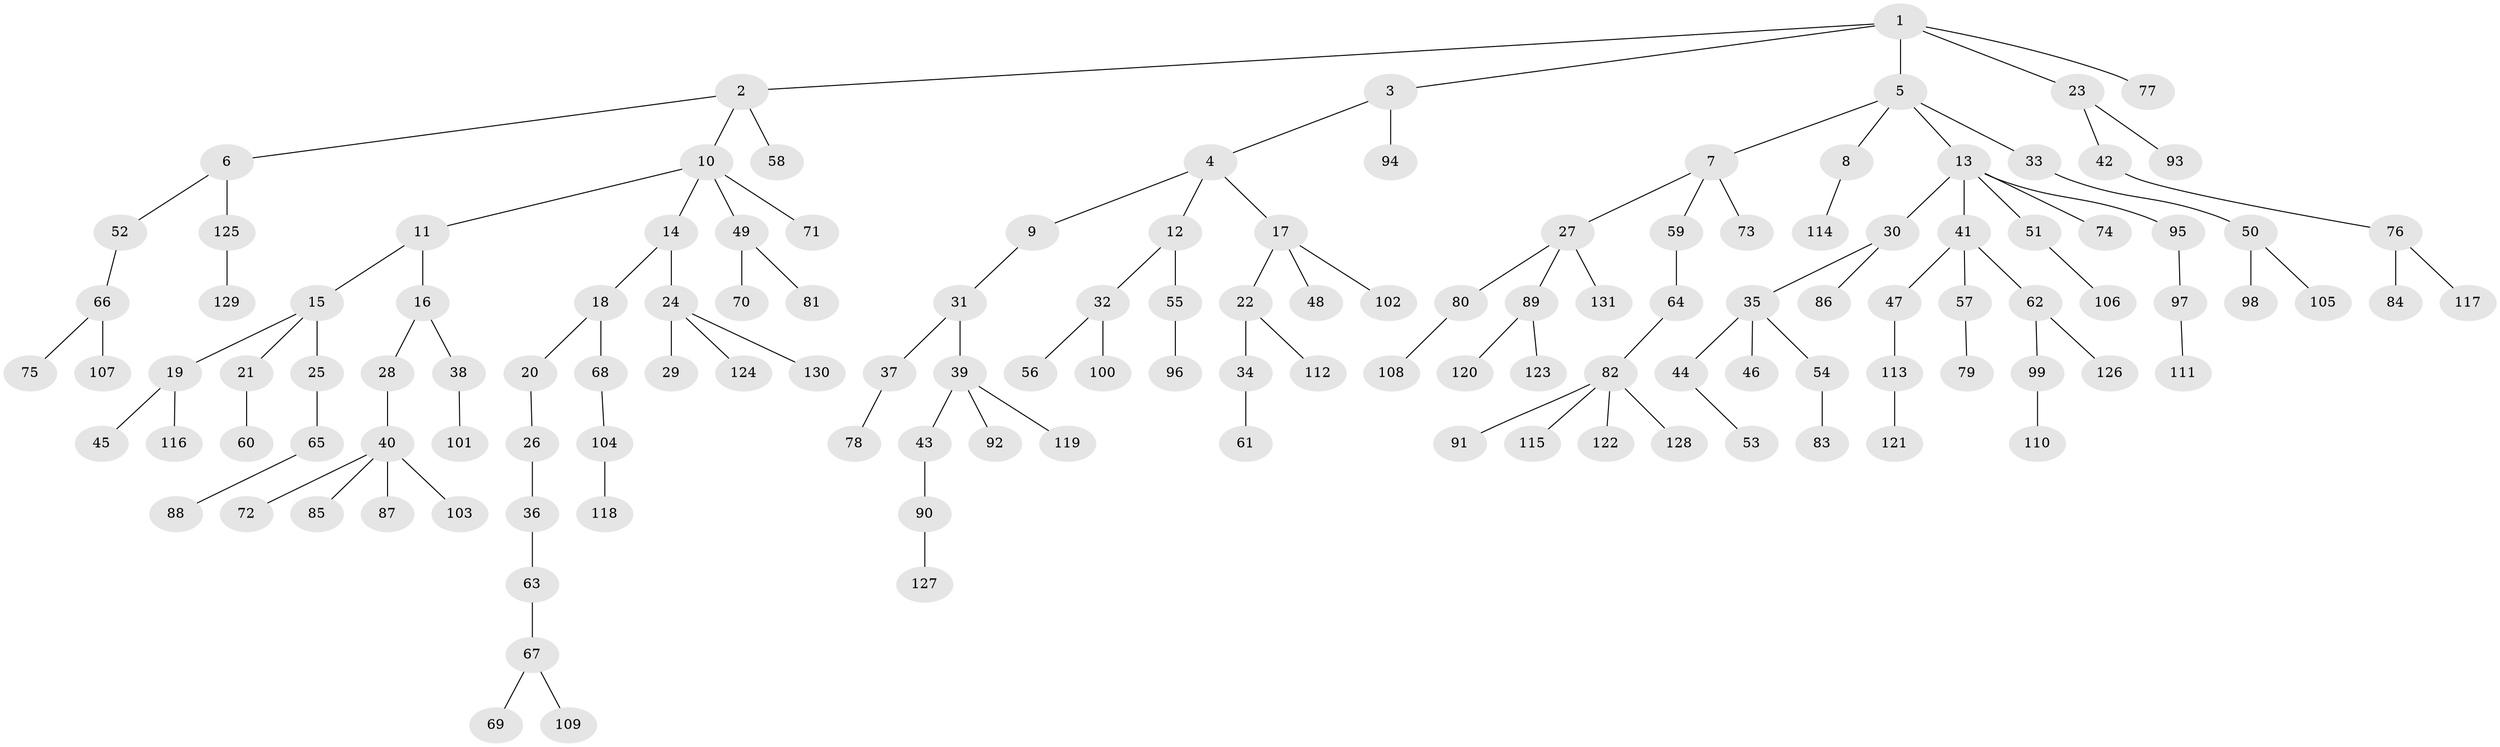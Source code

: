 // coarse degree distribution, {7: 0.03076923076923077, 3: 0.09230769230769231, 4: 0.046153846153846156, 5: 0.03076923076923077, 2: 0.2153846153846154, 9: 0.015384615384615385, 1: 0.5692307692307692}
// Generated by graph-tools (version 1.1) at 2025/19/03/04/25 18:19:21]
// undirected, 131 vertices, 130 edges
graph export_dot {
graph [start="1"]
  node [color=gray90,style=filled];
  1;
  2;
  3;
  4;
  5;
  6;
  7;
  8;
  9;
  10;
  11;
  12;
  13;
  14;
  15;
  16;
  17;
  18;
  19;
  20;
  21;
  22;
  23;
  24;
  25;
  26;
  27;
  28;
  29;
  30;
  31;
  32;
  33;
  34;
  35;
  36;
  37;
  38;
  39;
  40;
  41;
  42;
  43;
  44;
  45;
  46;
  47;
  48;
  49;
  50;
  51;
  52;
  53;
  54;
  55;
  56;
  57;
  58;
  59;
  60;
  61;
  62;
  63;
  64;
  65;
  66;
  67;
  68;
  69;
  70;
  71;
  72;
  73;
  74;
  75;
  76;
  77;
  78;
  79;
  80;
  81;
  82;
  83;
  84;
  85;
  86;
  87;
  88;
  89;
  90;
  91;
  92;
  93;
  94;
  95;
  96;
  97;
  98;
  99;
  100;
  101;
  102;
  103;
  104;
  105;
  106;
  107;
  108;
  109;
  110;
  111;
  112;
  113;
  114;
  115;
  116;
  117;
  118;
  119;
  120;
  121;
  122;
  123;
  124;
  125;
  126;
  127;
  128;
  129;
  130;
  131;
  1 -- 2;
  1 -- 3;
  1 -- 5;
  1 -- 23;
  1 -- 77;
  2 -- 6;
  2 -- 10;
  2 -- 58;
  3 -- 4;
  3 -- 94;
  4 -- 9;
  4 -- 12;
  4 -- 17;
  5 -- 7;
  5 -- 8;
  5 -- 13;
  5 -- 33;
  6 -- 52;
  6 -- 125;
  7 -- 27;
  7 -- 59;
  7 -- 73;
  8 -- 114;
  9 -- 31;
  10 -- 11;
  10 -- 14;
  10 -- 49;
  10 -- 71;
  11 -- 15;
  11 -- 16;
  12 -- 32;
  12 -- 55;
  13 -- 30;
  13 -- 41;
  13 -- 51;
  13 -- 74;
  13 -- 95;
  14 -- 18;
  14 -- 24;
  15 -- 19;
  15 -- 21;
  15 -- 25;
  16 -- 28;
  16 -- 38;
  17 -- 22;
  17 -- 48;
  17 -- 102;
  18 -- 20;
  18 -- 68;
  19 -- 45;
  19 -- 116;
  20 -- 26;
  21 -- 60;
  22 -- 34;
  22 -- 112;
  23 -- 42;
  23 -- 93;
  24 -- 29;
  24 -- 124;
  24 -- 130;
  25 -- 65;
  26 -- 36;
  27 -- 80;
  27 -- 89;
  27 -- 131;
  28 -- 40;
  30 -- 35;
  30 -- 86;
  31 -- 37;
  31 -- 39;
  32 -- 56;
  32 -- 100;
  33 -- 50;
  34 -- 61;
  35 -- 44;
  35 -- 46;
  35 -- 54;
  36 -- 63;
  37 -- 78;
  38 -- 101;
  39 -- 43;
  39 -- 92;
  39 -- 119;
  40 -- 72;
  40 -- 85;
  40 -- 87;
  40 -- 103;
  41 -- 47;
  41 -- 57;
  41 -- 62;
  42 -- 76;
  43 -- 90;
  44 -- 53;
  47 -- 113;
  49 -- 70;
  49 -- 81;
  50 -- 98;
  50 -- 105;
  51 -- 106;
  52 -- 66;
  54 -- 83;
  55 -- 96;
  57 -- 79;
  59 -- 64;
  62 -- 99;
  62 -- 126;
  63 -- 67;
  64 -- 82;
  65 -- 88;
  66 -- 75;
  66 -- 107;
  67 -- 69;
  67 -- 109;
  68 -- 104;
  76 -- 84;
  76 -- 117;
  80 -- 108;
  82 -- 91;
  82 -- 115;
  82 -- 122;
  82 -- 128;
  89 -- 120;
  89 -- 123;
  90 -- 127;
  95 -- 97;
  97 -- 111;
  99 -- 110;
  104 -- 118;
  113 -- 121;
  125 -- 129;
}
